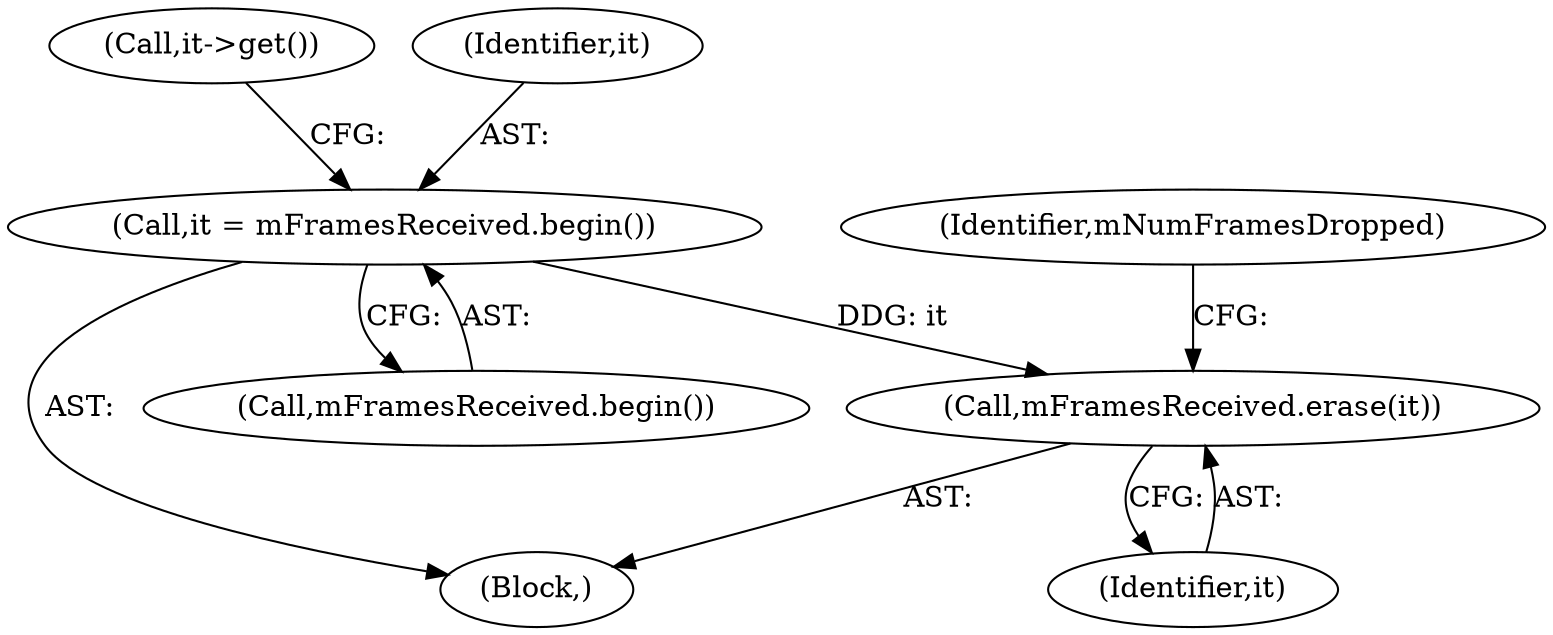 digraph "0_Android_1f24c730ab6ca5aff1e3137b340b8aeaeda4bdbc_0@API" {
"1000108" [label="(Call,it = mFramesReceived.begin())"];
"1000116" [label="(Call,mFramesReceived.erase(it))"];
"1000110" [label="(Call,mFramesReceived.begin())"];
"1000119" [label="(Identifier,mNumFramesDropped)"];
"1000112" [label="(Call,it->get())"];
"1000109" [label="(Identifier,it)"];
"1000116" [label="(Call,mFramesReceived.erase(it))"];
"1000107" [label="(Block,)"];
"1000108" [label="(Call,it = mFramesReceived.begin())"];
"1000117" [label="(Identifier,it)"];
"1000108" -> "1000107"  [label="AST: "];
"1000108" -> "1000110"  [label="CFG: "];
"1000109" -> "1000108"  [label="AST: "];
"1000110" -> "1000108"  [label="AST: "];
"1000112" -> "1000108"  [label="CFG: "];
"1000108" -> "1000116"  [label="DDG: it"];
"1000116" -> "1000107"  [label="AST: "];
"1000116" -> "1000117"  [label="CFG: "];
"1000117" -> "1000116"  [label="AST: "];
"1000119" -> "1000116"  [label="CFG: "];
}
